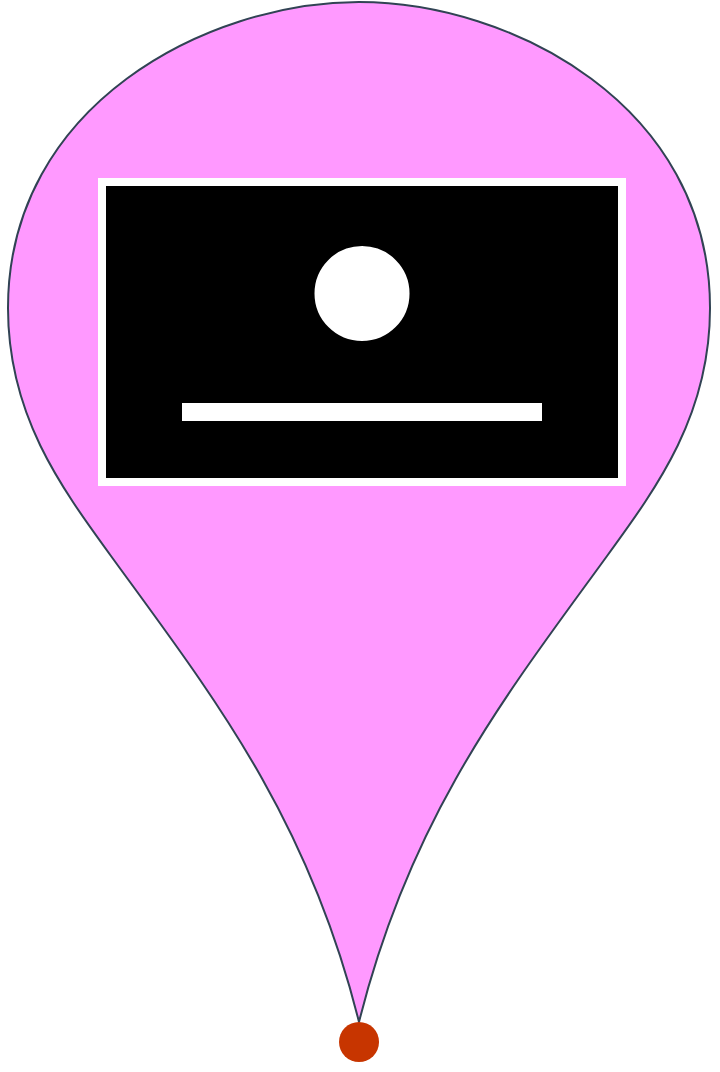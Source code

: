 <mxfile version="24.6.4" type="github">
  <diagram name="Page-1" id="eovN-4z9HB7-FLf9IqhV">
    <mxGraphModel dx="993" dy="535" grid="1" gridSize="10" guides="1" tooltips="1" connect="1" arrows="1" fold="1" page="1" pageScale="1" pageWidth="850" pageHeight="1100" math="0" shadow="0">
      <root>
        <mxCell id="0" />
        <mxCell id="1" parent="0" />
        <mxCell id="TkRVrH5h1QmaC7gnA6s7-6" value="" style="html=1;outlineConnect=0;whiteSpace=wrap;shape=mxgraph.archimate3.locationIcon;fillColor=#FF99FF;aspect=fixed;strokeColor=#314354;fontColor=#ffffff;" vertex="1" parent="1">
          <mxGeometry x="450" y="150" width="357.01" height="510" as="geometry" />
        </mxCell>
        <mxCell id="TkRVrH5h1QmaC7gnA6s7-7" value="" style="shape=waypoint;sketch=0;size=6;pointerEvents=1;points=[];fillColor=#D91212;resizable=0;rotatable=0;perimeter=centerPerimeter;snapToPoint=1;strokeWidth=8;strokeColor=#C73500;fontColor=#000000;fillStyle=auto;" vertex="1" parent="1">
          <mxGeometry x="618.51" y="660" width="20" height="20" as="geometry" />
        </mxCell>
        <mxCell id="TkRVrH5h1QmaC7gnA6s7-50" value="" style="rounded=0;whiteSpace=wrap;html=1;fillColor=#000000;strokeColor=#FFFFFF;strokeWidth=4;" vertex="1" parent="1">
          <mxGeometry x="500" y="240" width="260" height="150" as="geometry" />
        </mxCell>
        <mxCell id="TkRVrH5h1QmaC7gnA6s7-51" value="" style="line;strokeWidth=9;html=1;perimeter=backbonePerimeter;points=[];outlineConnect=0;strokeColor=#FFFFFF;" vertex="1" parent="1">
          <mxGeometry x="540" y="350" width="180" height="10" as="geometry" />
        </mxCell>
        <mxCell id="TkRVrH5h1QmaC7gnA6s7-52" value="" style="ellipse;whiteSpace=wrap;html=1;aspect=fixed;" vertex="1" parent="1">
          <mxGeometry x="605.75" y="271.49" width="48.51" height="48.51" as="geometry" />
        </mxCell>
      </root>
    </mxGraphModel>
  </diagram>
</mxfile>

